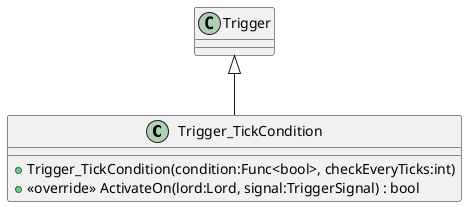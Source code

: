 @startuml
class Trigger_TickCondition {
    + Trigger_TickCondition(condition:Func<bool>, checkEveryTicks:int)
    + <<override>> ActivateOn(lord:Lord, signal:TriggerSignal) : bool
}
Trigger <|-- Trigger_TickCondition
@enduml
